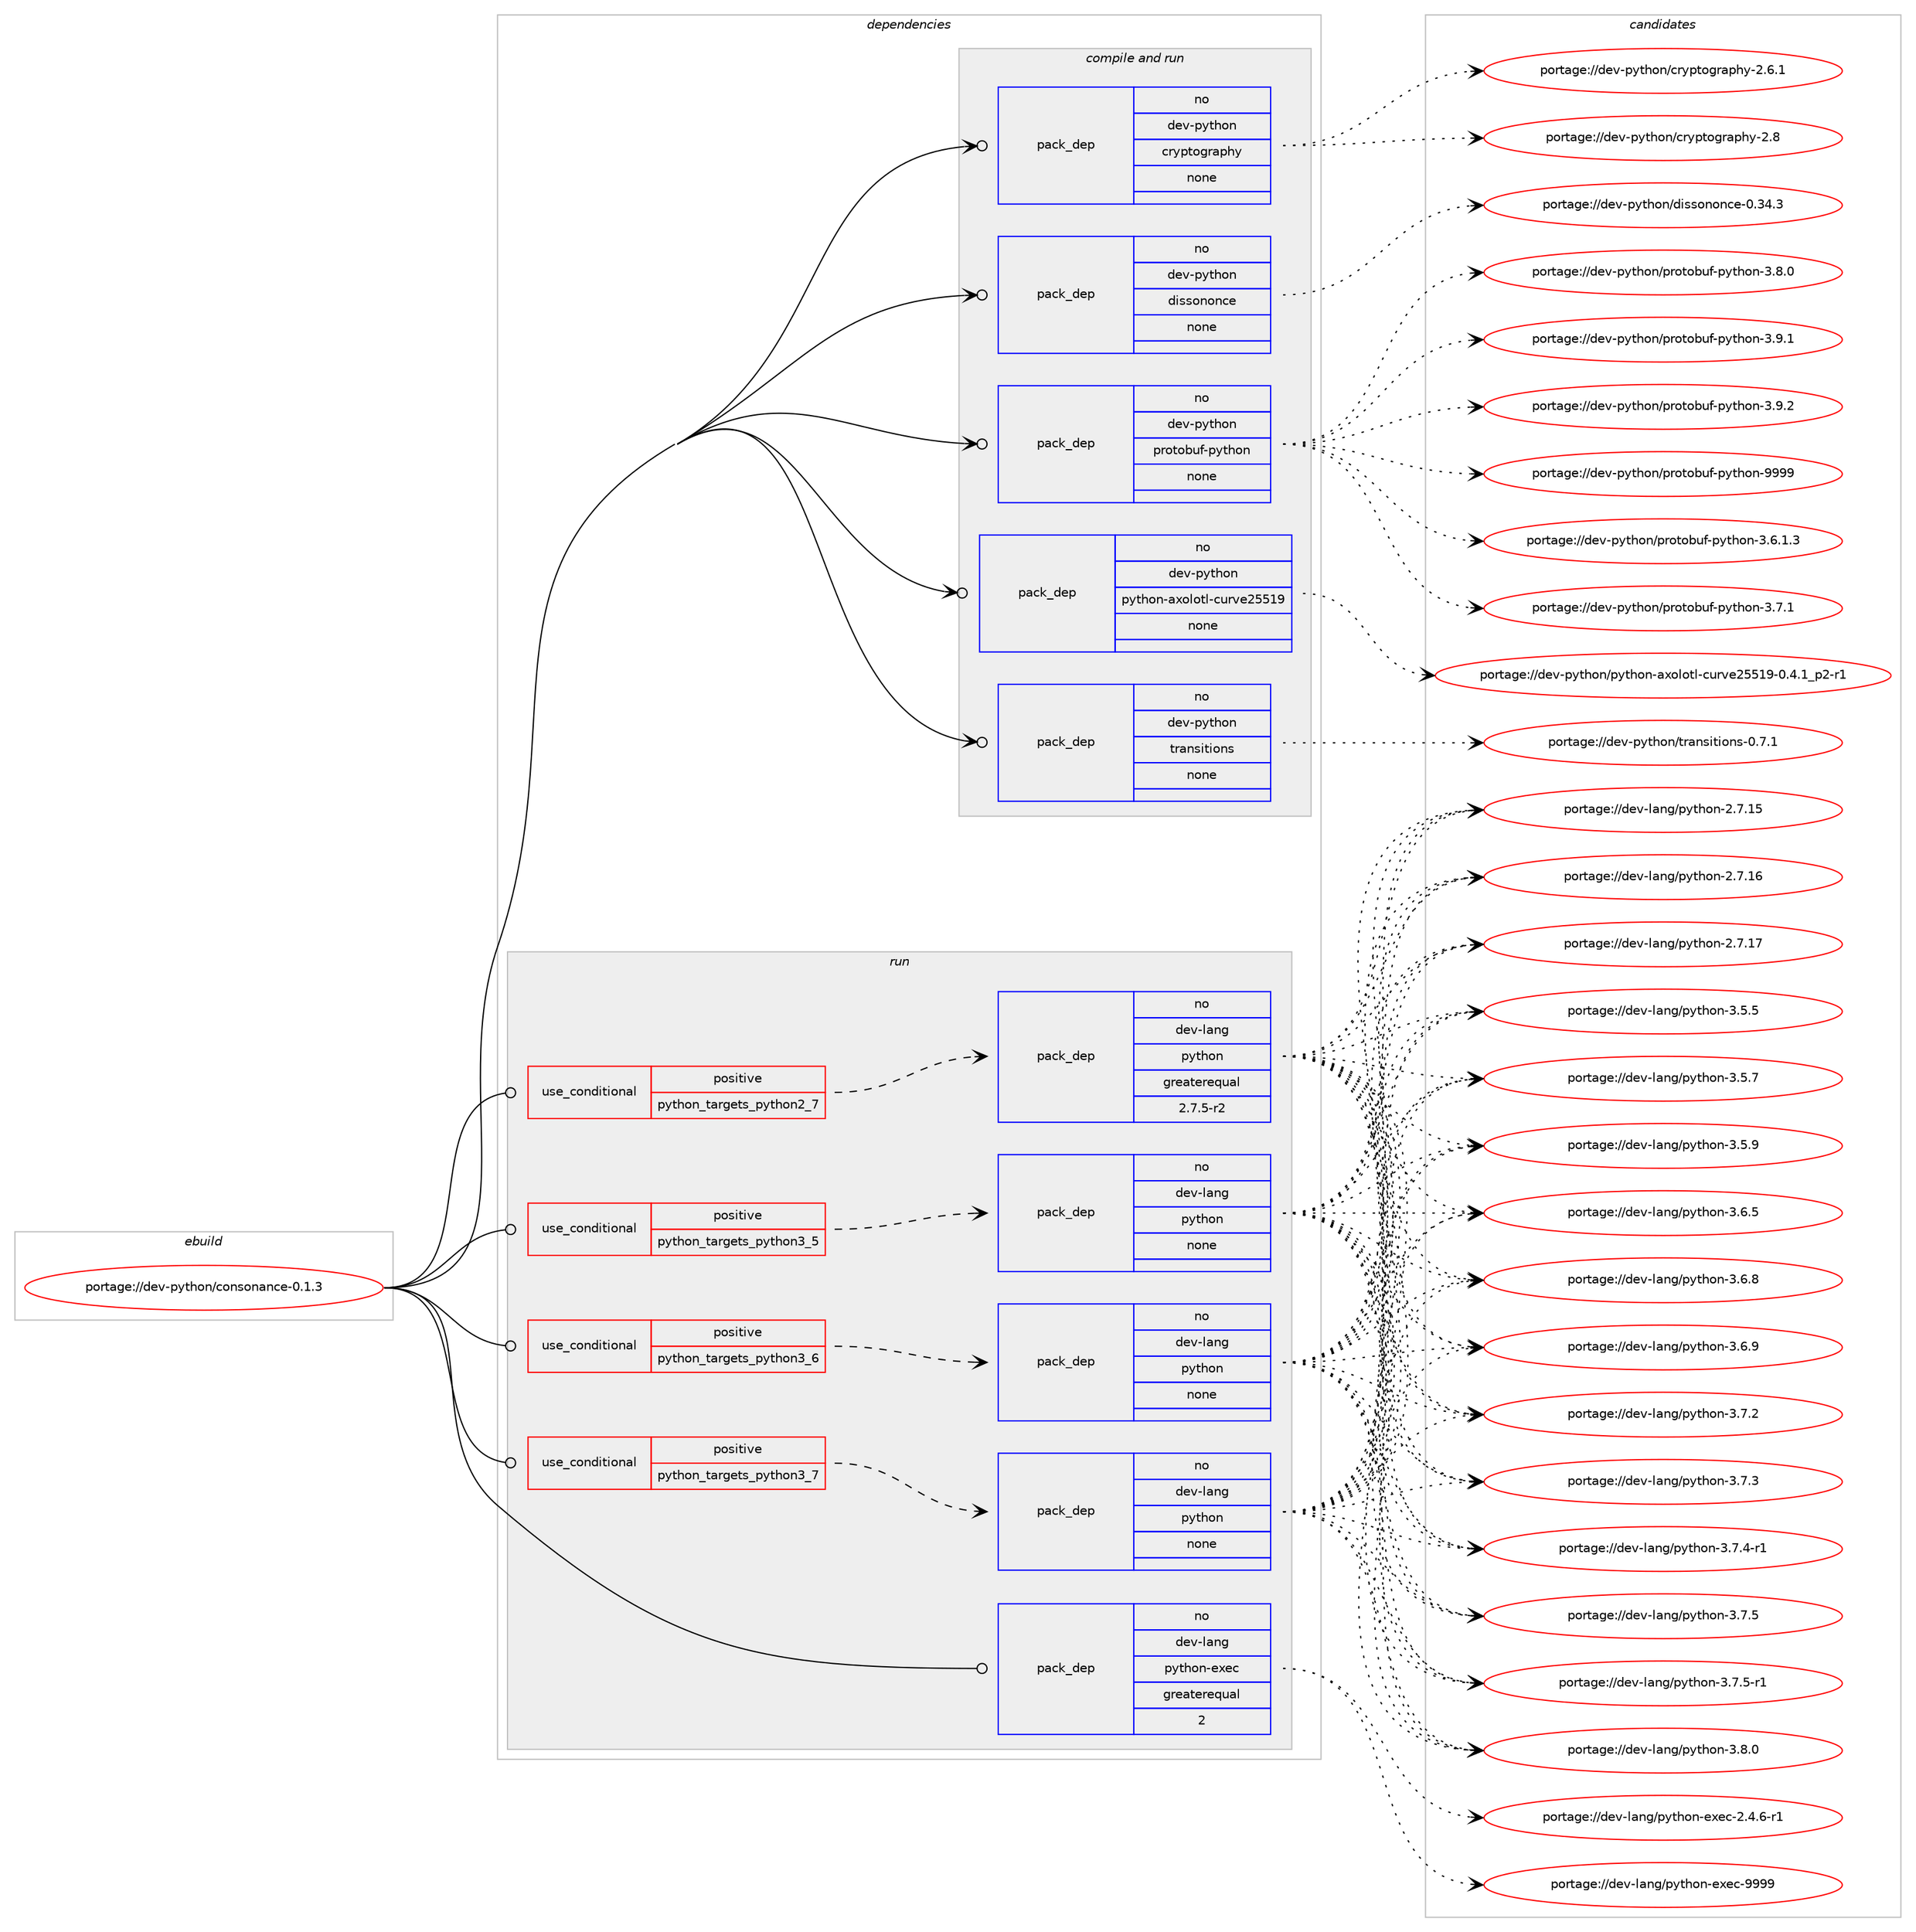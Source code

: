 digraph prolog {

# *************
# Graph options
# *************

newrank=true;
concentrate=true;
compound=true;
graph [rankdir=LR,fontname=Helvetica,fontsize=10,ranksep=1.5];#, ranksep=2.5, nodesep=0.2];
edge  [arrowhead=vee];
node  [fontname=Helvetica,fontsize=10];

# **********
# The ebuild
# **********

subgraph cluster_leftcol {
color=gray;
rank=same;
label=<<i>ebuild</i>>;
id [label="portage://dev-python/consonance-0.1.3", color=red, width=4, href="../dev-python/consonance-0.1.3.svg"];
}

# ****************
# The dependencies
# ****************

subgraph cluster_midcol {
color=gray;
label=<<i>dependencies</i>>;
subgraph cluster_compile {
fillcolor="#eeeeee";
style=filled;
label=<<i>compile</i>>;
}
subgraph cluster_compileandrun {
fillcolor="#eeeeee";
style=filled;
label=<<i>compile and run</i>>;
subgraph pack104393 {
dependency134851 [label=<<TABLE BORDER="0" CELLBORDER="1" CELLSPACING="0" CELLPADDING="4" WIDTH="220"><TR><TD ROWSPAN="6" CELLPADDING="30">pack_dep</TD></TR><TR><TD WIDTH="110">no</TD></TR><TR><TD>dev-python</TD></TR><TR><TD>cryptography</TD></TR><TR><TD>none</TD></TR><TR><TD></TD></TR></TABLE>>, shape=none, color=blue];
}
id:e -> dependency134851:w [weight=20,style="solid",arrowhead="odotvee"];
subgraph pack104394 {
dependency134852 [label=<<TABLE BORDER="0" CELLBORDER="1" CELLSPACING="0" CELLPADDING="4" WIDTH="220"><TR><TD ROWSPAN="6" CELLPADDING="30">pack_dep</TD></TR><TR><TD WIDTH="110">no</TD></TR><TR><TD>dev-python</TD></TR><TR><TD>dissononce</TD></TR><TR><TD>none</TD></TR><TR><TD></TD></TR></TABLE>>, shape=none, color=blue];
}
id:e -> dependency134852:w [weight=20,style="solid",arrowhead="odotvee"];
subgraph pack104395 {
dependency134853 [label=<<TABLE BORDER="0" CELLBORDER="1" CELLSPACING="0" CELLPADDING="4" WIDTH="220"><TR><TD ROWSPAN="6" CELLPADDING="30">pack_dep</TD></TR><TR><TD WIDTH="110">no</TD></TR><TR><TD>dev-python</TD></TR><TR><TD>protobuf-python</TD></TR><TR><TD>none</TD></TR><TR><TD></TD></TR></TABLE>>, shape=none, color=blue];
}
id:e -> dependency134853:w [weight=20,style="solid",arrowhead="odotvee"];
subgraph pack104396 {
dependency134854 [label=<<TABLE BORDER="0" CELLBORDER="1" CELLSPACING="0" CELLPADDING="4" WIDTH="220"><TR><TD ROWSPAN="6" CELLPADDING="30">pack_dep</TD></TR><TR><TD WIDTH="110">no</TD></TR><TR><TD>dev-python</TD></TR><TR><TD>python-axolotl-curve25519</TD></TR><TR><TD>none</TD></TR><TR><TD></TD></TR></TABLE>>, shape=none, color=blue];
}
id:e -> dependency134854:w [weight=20,style="solid",arrowhead="odotvee"];
subgraph pack104397 {
dependency134855 [label=<<TABLE BORDER="0" CELLBORDER="1" CELLSPACING="0" CELLPADDING="4" WIDTH="220"><TR><TD ROWSPAN="6" CELLPADDING="30">pack_dep</TD></TR><TR><TD WIDTH="110">no</TD></TR><TR><TD>dev-python</TD></TR><TR><TD>transitions</TD></TR><TR><TD>none</TD></TR><TR><TD></TD></TR></TABLE>>, shape=none, color=blue];
}
id:e -> dependency134855:w [weight=20,style="solid",arrowhead="odotvee"];
}
subgraph cluster_run {
fillcolor="#eeeeee";
style=filled;
label=<<i>run</i>>;
subgraph cond27148 {
dependency134856 [label=<<TABLE BORDER="0" CELLBORDER="1" CELLSPACING="0" CELLPADDING="4"><TR><TD ROWSPAN="3" CELLPADDING="10">use_conditional</TD></TR><TR><TD>positive</TD></TR><TR><TD>python_targets_python2_7</TD></TR></TABLE>>, shape=none, color=red];
subgraph pack104398 {
dependency134857 [label=<<TABLE BORDER="0" CELLBORDER="1" CELLSPACING="0" CELLPADDING="4" WIDTH="220"><TR><TD ROWSPAN="6" CELLPADDING="30">pack_dep</TD></TR><TR><TD WIDTH="110">no</TD></TR><TR><TD>dev-lang</TD></TR><TR><TD>python</TD></TR><TR><TD>greaterequal</TD></TR><TR><TD>2.7.5-r2</TD></TR></TABLE>>, shape=none, color=blue];
}
dependency134856:e -> dependency134857:w [weight=20,style="dashed",arrowhead="vee"];
}
id:e -> dependency134856:w [weight=20,style="solid",arrowhead="odot"];
subgraph cond27149 {
dependency134858 [label=<<TABLE BORDER="0" CELLBORDER="1" CELLSPACING="0" CELLPADDING="4"><TR><TD ROWSPAN="3" CELLPADDING="10">use_conditional</TD></TR><TR><TD>positive</TD></TR><TR><TD>python_targets_python3_5</TD></TR></TABLE>>, shape=none, color=red];
subgraph pack104399 {
dependency134859 [label=<<TABLE BORDER="0" CELLBORDER="1" CELLSPACING="0" CELLPADDING="4" WIDTH="220"><TR><TD ROWSPAN="6" CELLPADDING="30">pack_dep</TD></TR><TR><TD WIDTH="110">no</TD></TR><TR><TD>dev-lang</TD></TR><TR><TD>python</TD></TR><TR><TD>none</TD></TR><TR><TD></TD></TR></TABLE>>, shape=none, color=blue];
}
dependency134858:e -> dependency134859:w [weight=20,style="dashed",arrowhead="vee"];
}
id:e -> dependency134858:w [weight=20,style="solid",arrowhead="odot"];
subgraph cond27150 {
dependency134860 [label=<<TABLE BORDER="0" CELLBORDER="1" CELLSPACING="0" CELLPADDING="4"><TR><TD ROWSPAN="3" CELLPADDING="10">use_conditional</TD></TR><TR><TD>positive</TD></TR><TR><TD>python_targets_python3_6</TD></TR></TABLE>>, shape=none, color=red];
subgraph pack104400 {
dependency134861 [label=<<TABLE BORDER="0" CELLBORDER="1" CELLSPACING="0" CELLPADDING="4" WIDTH="220"><TR><TD ROWSPAN="6" CELLPADDING="30">pack_dep</TD></TR><TR><TD WIDTH="110">no</TD></TR><TR><TD>dev-lang</TD></TR><TR><TD>python</TD></TR><TR><TD>none</TD></TR><TR><TD></TD></TR></TABLE>>, shape=none, color=blue];
}
dependency134860:e -> dependency134861:w [weight=20,style="dashed",arrowhead="vee"];
}
id:e -> dependency134860:w [weight=20,style="solid",arrowhead="odot"];
subgraph cond27151 {
dependency134862 [label=<<TABLE BORDER="0" CELLBORDER="1" CELLSPACING="0" CELLPADDING="4"><TR><TD ROWSPAN="3" CELLPADDING="10">use_conditional</TD></TR><TR><TD>positive</TD></TR><TR><TD>python_targets_python3_7</TD></TR></TABLE>>, shape=none, color=red];
subgraph pack104401 {
dependency134863 [label=<<TABLE BORDER="0" CELLBORDER="1" CELLSPACING="0" CELLPADDING="4" WIDTH="220"><TR><TD ROWSPAN="6" CELLPADDING="30">pack_dep</TD></TR><TR><TD WIDTH="110">no</TD></TR><TR><TD>dev-lang</TD></TR><TR><TD>python</TD></TR><TR><TD>none</TD></TR><TR><TD></TD></TR></TABLE>>, shape=none, color=blue];
}
dependency134862:e -> dependency134863:w [weight=20,style="dashed",arrowhead="vee"];
}
id:e -> dependency134862:w [weight=20,style="solid",arrowhead="odot"];
subgraph pack104402 {
dependency134864 [label=<<TABLE BORDER="0" CELLBORDER="1" CELLSPACING="0" CELLPADDING="4" WIDTH="220"><TR><TD ROWSPAN="6" CELLPADDING="30">pack_dep</TD></TR><TR><TD WIDTH="110">no</TD></TR><TR><TD>dev-lang</TD></TR><TR><TD>python-exec</TD></TR><TR><TD>greaterequal</TD></TR><TR><TD>2</TD></TR></TABLE>>, shape=none, color=blue];
}
id:e -> dependency134864:w [weight=20,style="solid",arrowhead="odot"];
}
}

# **************
# The candidates
# **************

subgraph cluster_choices {
rank=same;
color=gray;
label=<<i>candidates</i>>;

subgraph choice104393 {
color=black;
nodesep=1;
choiceportage10010111845112121116104111110479911412111211611110311497112104121455046544649 [label="portage://dev-python/cryptography-2.6.1", color=red, width=4,href="../dev-python/cryptography-2.6.1.svg"];
choiceportage1001011184511212111610411111047991141211121161111031149711210412145504656 [label="portage://dev-python/cryptography-2.8", color=red, width=4,href="../dev-python/cryptography-2.8.svg"];
dependency134851:e -> choiceportage10010111845112121116104111110479911412111211611110311497112104121455046544649:w [style=dotted,weight="100"];
dependency134851:e -> choiceportage1001011184511212111610411111047991141211121161111031149711210412145504656:w [style=dotted,weight="100"];
}
subgraph choice104394 {
color=black;
nodesep=1;
choiceportage10010111845112121116104111110471001051151151111101111109910145484651524651 [label="portage://dev-python/dissononce-0.34.3", color=red, width=4,href="../dev-python/dissononce-0.34.3.svg"];
dependency134852:e -> choiceportage10010111845112121116104111110471001051151151111101111109910145484651524651:w [style=dotted,weight="100"];
}
subgraph choice104395 {
color=black;
nodesep=1;
choiceportage100101118451121211161041111104711211411111611198117102451121211161041111104551465446494651 [label="portage://dev-python/protobuf-python-3.6.1.3", color=red, width=4,href="../dev-python/protobuf-python-3.6.1.3.svg"];
choiceportage10010111845112121116104111110471121141111161119811710245112121116104111110455146554649 [label="portage://dev-python/protobuf-python-3.7.1", color=red, width=4,href="../dev-python/protobuf-python-3.7.1.svg"];
choiceportage10010111845112121116104111110471121141111161119811710245112121116104111110455146564648 [label="portage://dev-python/protobuf-python-3.8.0", color=red, width=4,href="../dev-python/protobuf-python-3.8.0.svg"];
choiceportage10010111845112121116104111110471121141111161119811710245112121116104111110455146574649 [label="portage://dev-python/protobuf-python-3.9.1", color=red, width=4,href="../dev-python/protobuf-python-3.9.1.svg"];
choiceportage10010111845112121116104111110471121141111161119811710245112121116104111110455146574650 [label="portage://dev-python/protobuf-python-3.9.2", color=red, width=4,href="../dev-python/protobuf-python-3.9.2.svg"];
choiceportage100101118451121211161041111104711211411111611198117102451121211161041111104557575757 [label="portage://dev-python/protobuf-python-9999", color=red, width=4,href="../dev-python/protobuf-python-9999.svg"];
dependency134853:e -> choiceportage100101118451121211161041111104711211411111611198117102451121211161041111104551465446494651:w [style=dotted,weight="100"];
dependency134853:e -> choiceportage10010111845112121116104111110471121141111161119811710245112121116104111110455146554649:w [style=dotted,weight="100"];
dependency134853:e -> choiceportage10010111845112121116104111110471121141111161119811710245112121116104111110455146564648:w [style=dotted,weight="100"];
dependency134853:e -> choiceportage10010111845112121116104111110471121141111161119811710245112121116104111110455146574649:w [style=dotted,weight="100"];
dependency134853:e -> choiceportage10010111845112121116104111110471121141111161119811710245112121116104111110455146574650:w [style=dotted,weight="100"];
dependency134853:e -> choiceportage100101118451121211161041111104711211411111611198117102451121211161041111104557575757:w [style=dotted,weight="100"];
}
subgraph choice104396 {
color=black;
nodesep=1;
choiceportage100101118451121211161041111104711212111610411111045971201111081111161084599117114118101505353495745484652464995112504511449 [label="portage://dev-python/python-axolotl-curve25519-0.4.1_p2-r1", color=red, width=4,href="../dev-python/python-axolotl-curve25519-0.4.1_p2-r1.svg"];
dependency134854:e -> choiceportage100101118451121211161041111104711212111610411111045971201111081111161084599117114118101505353495745484652464995112504511449:w [style=dotted,weight="100"];
}
subgraph choice104397 {
color=black;
nodesep=1;
choiceportage100101118451121211161041111104711611497110115105116105111110115454846554649 [label="portage://dev-python/transitions-0.7.1", color=red, width=4,href="../dev-python/transitions-0.7.1.svg"];
dependency134855:e -> choiceportage100101118451121211161041111104711611497110115105116105111110115454846554649:w [style=dotted,weight="100"];
}
subgraph choice104398 {
color=black;
nodesep=1;
choiceportage10010111845108971101034711212111610411111045504655464953 [label="portage://dev-lang/python-2.7.15", color=red, width=4,href="../dev-lang/python-2.7.15.svg"];
choiceportage10010111845108971101034711212111610411111045504655464954 [label="portage://dev-lang/python-2.7.16", color=red, width=4,href="../dev-lang/python-2.7.16.svg"];
choiceportage10010111845108971101034711212111610411111045504655464955 [label="portage://dev-lang/python-2.7.17", color=red, width=4,href="../dev-lang/python-2.7.17.svg"];
choiceportage100101118451089711010347112121116104111110455146534653 [label="portage://dev-lang/python-3.5.5", color=red, width=4,href="../dev-lang/python-3.5.5.svg"];
choiceportage100101118451089711010347112121116104111110455146534655 [label="portage://dev-lang/python-3.5.7", color=red, width=4,href="../dev-lang/python-3.5.7.svg"];
choiceportage100101118451089711010347112121116104111110455146534657 [label="portage://dev-lang/python-3.5.9", color=red, width=4,href="../dev-lang/python-3.5.9.svg"];
choiceportage100101118451089711010347112121116104111110455146544653 [label="portage://dev-lang/python-3.6.5", color=red, width=4,href="../dev-lang/python-3.6.5.svg"];
choiceportage100101118451089711010347112121116104111110455146544656 [label="portage://dev-lang/python-3.6.8", color=red, width=4,href="../dev-lang/python-3.6.8.svg"];
choiceportage100101118451089711010347112121116104111110455146544657 [label="portage://dev-lang/python-3.6.9", color=red, width=4,href="../dev-lang/python-3.6.9.svg"];
choiceportage100101118451089711010347112121116104111110455146554650 [label="portage://dev-lang/python-3.7.2", color=red, width=4,href="../dev-lang/python-3.7.2.svg"];
choiceportage100101118451089711010347112121116104111110455146554651 [label="portage://dev-lang/python-3.7.3", color=red, width=4,href="../dev-lang/python-3.7.3.svg"];
choiceportage1001011184510897110103471121211161041111104551465546524511449 [label="portage://dev-lang/python-3.7.4-r1", color=red, width=4,href="../dev-lang/python-3.7.4-r1.svg"];
choiceportage100101118451089711010347112121116104111110455146554653 [label="portage://dev-lang/python-3.7.5", color=red, width=4,href="../dev-lang/python-3.7.5.svg"];
choiceportage1001011184510897110103471121211161041111104551465546534511449 [label="portage://dev-lang/python-3.7.5-r1", color=red, width=4,href="../dev-lang/python-3.7.5-r1.svg"];
choiceportage100101118451089711010347112121116104111110455146564648 [label="portage://dev-lang/python-3.8.0", color=red, width=4,href="../dev-lang/python-3.8.0.svg"];
dependency134857:e -> choiceportage10010111845108971101034711212111610411111045504655464953:w [style=dotted,weight="100"];
dependency134857:e -> choiceportage10010111845108971101034711212111610411111045504655464954:w [style=dotted,weight="100"];
dependency134857:e -> choiceportage10010111845108971101034711212111610411111045504655464955:w [style=dotted,weight="100"];
dependency134857:e -> choiceportage100101118451089711010347112121116104111110455146534653:w [style=dotted,weight="100"];
dependency134857:e -> choiceportage100101118451089711010347112121116104111110455146534655:w [style=dotted,weight="100"];
dependency134857:e -> choiceportage100101118451089711010347112121116104111110455146534657:w [style=dotted,weight="100"];
dependency134857:e -> choiceportage100101118451089711010347112121116104111110455146544653:w [style=dotted,weight="100"];
dependency134857:e -> choiceportage100101118451089711010347112121116104111110455146544656:w [style=dotted,weight="100"];
dependency134857:e -> choiceportage100101118451089711010347112121116104111110455146544657:w [style=dotted,weight="100"];
dependency134857:e -> choiceportage100101118451089711010347112121116104111110455146554650:w [style=dotted,weight="100"];
dependency134857:e -> choiceportage100101118451089711010347112121116104111110455146554651:w [style=dotted,weight="100"];
dependency134857:e -> choiceportage1001011184510897110103471121211161041111104551465546524511449:w [style=dotted,weight="100"];
dependency134857:e -> choiceportage100101118451089711010347112121116104111110455146554653:w [style=dotted,weight="100"];
dependency134857:e -> choiceportage1001011184510897110103471121211161041111104551465546534511449:w [style=dotted,weight="100"];
dependency134857:e -> choiceportage100101118451089711010347112121116104111110455146564648:w [style=dotted,weight="100"];
}
subgraph choice104399 {
color=black;
nodesep=1;
choiceportage10010111845108971101034711212111610411111045504655464953 [label="portage://dev-lang/python-2.7.15", color=red, width=4,href="../dev-lang/python-2.7.15.svg"];
choiceportage10010111845108971101034711212111610411111045504655464954 [label="portage://dev-lang/python-2.7.16", color=red, width=4,href="../dev-lang/python-2.7.16.svg"];
choiceportage10010111845108971101034711212111610411111045504655464955 [label="portage://dev-lang/python-2.7.17", color=red, width=4,href="../dev-lang/python-2.7.17.svg"];
choiceportage100101118451089711010347112121116104111110455146534653 [label="portage://dev-lang/python-3.5.5", color=red, width=4,href="../dev-lang/python-3.5.5.svg"];
choiceportage100101118451089711010347112121116104111110455146534655 [label="portage://dev-lang/python-3.5.7", color=red, width=4,href="../dev-lang/python-3.5.7.svg"];
choiceportage100101118451089711010347112121116104111110455146534657 [label="portage://dev-lang/python-3.5.9", color=red, width=4,href="../dev-lang/python-3.5.9.svg"];
choiceportage100101118451089711010347112121116104111110455146544653 [label="portage://dev-lang/python-3.6.5", color=red, width=4,href="../dev-lang/python-3.6.5.svg"];
choiceportage100101118451089711010347112121116104111110455146544656 [label="portage://dev-lang/python-3.6.8", color=red, width=4,href="../dev-lang/python-3.6.8.svg"];
choiceportage100101118451089711010347112121116104111110455146544657 [label="portage://dev-lang/python-3.6.9", color=red, width=4,href="../dev-lang/python-3.6.9.svg"];
choiceportage100101118451089711010347112121116104111110455146554650 [label="portage://dev-lang/python-3.7.2", color=red, width=4,href="../dev-lang/python-3.7.2.svg"];
choiceportage100101118451089711010347112121116104111110455146554651 [label="portage://dev-lang/python-3.7.3", color=red, width=4,href="../dev-lang/python-3.7.3.svg"];
choiceportage1001011184510897110103471121211161041111104551465546524511449 [label="portage://dev-lang/python-3.7.4-r1", color=red, width=4,href="../dev-lang/python-3.7.4-r1.svg"];
choiceportage100101118451089711010347112121116104111110455146554653 [label="portage://dev-lang/python-3.7.5", color=red, width=4,href="../dev-lang/python-3.7.5.svg"];
choiceportage1001011184510897110103471121211161041111104551465546534511449 [label="portage://dev-lang/python-3.7.5-r1", color=red, width=4,href="../dev-lang/python-3.7.5-r1.svg"];
choiceportage100101118451089711010347112121116104111110455146564648 [label="portage://dev-lang/python-3.8.0", color=red, width=4,href="../dev-lang/python-3.8.0.svg"];
dependency134859:e -> choiceportage10010111845108971101034711212111610411111045504655464953:w [style=dotted,weight="100"];
dependency134859:e -> choiceportage10010111845108971101034711212111610411111045504655464954:w [style=dotted,weight="100"];
dependency134859:e -> choiceportage10010111845108971101034711212111610411111045504655464955:w [style=dotted,weight="100"];
dependency134859:e -> choiceportage100101118451089711010347112121116104111110455146534653:w [style=dotted,weight="100"];
dependency134859:e -> choiceportage100101118451089711010347112121116104111110455146534655:w [style=dotted,weight="100"];
dependency134859:e -> choiceportage100101118451089711010347112121116104111110455146534657:w [style=dotted,weight="100"];
dependency134859:e -> choiceportage100101118451089711010347112121116104111110455146544653:w [style=dotted,weight="100"];
dependency134859:e -> choiceportage100101118451089711010347112121116104111110455146544656:w [style=dotted,weight="100"];
dependency134859:e -> choiceportage100101118451089711010347112121116104111110455146544657:w [style=dotted,weight="100"];
dependency134859:e -> choiceportage100101118451089711010347112121116104111110455146554650:w [style=dotted,weight="100"];
dependency134859:e -> choiceportage100101118451089711010347112121116104111110455146554651:w [style=dotted,weight="100"];
dependency134859:e -> choiceportage1001011184510897110103471121211161041111104551465546524511449:w [style=dotted,weight="100"];
dependency134859:e -> choiceportage100101118451089711010347112121116104111110455146554653:w [style=dotted,weight="100"];
dependency134859:e -> choiceportage1001011184510897110103471121211161041111104551465546534511449:w [style=dotted,weight="100"];
dependency134859:e -> choiceportage100101118451089711010347112121116104111110455146564648:w [style=dotted,weight="100"];
}
subgraph choice104400 {
color=black;
nodesep=1;
choiceportage10010111845108971101034711212111610411111045504655464953 [label="portage://dev-lang/python-2.7.15", color=red, width=4,href="../dev-lang/python-2.7.15.svg"];
choiceportage10010111845108971101034711212111610411111045504655464954 [label="portage://dev-lang/python-2.7.16", color=red, width=4,href="../dev-lang/python-2.7.16.svg"];
choiceportage10010111845108971101034711212111610411111045504655464955 [label="portage://dev-lang/python-2.7.17", color=red, width=4,href="../dev-lang/python-2.7.17.svg"];
choiceportage100101118451089711010347112121116104111110455146534653 [label="portage://dev-lang/python-3.5.5", color=red, width=4,href="../dev-lang/python-3.5.5.svg"];
choiceportage100101118451089711010347112121116104111110455146534655 [label="portage://dev-lang/python-3.5.7", color=red, width=4,href="../dev-lang/python-3.5.7.svg"];
choiceportage100101118451089711010347112121116104111110455146534657 [label="portage://dev-lang/python-3.5.9", color=red, width=4,href="../dev-lang/python-3.5.9.svg"];
choiceportage100101118451089711010347112121116104111110455146544653 [label="portage://dev-lang/python-3.6.5", color=red, width=4,href="../dev-lang/python-3.6.5.svg"];
choiceportage100101118451089711010347112121116104111110455146544656 [label="portage://dev-lang/python-3.6.8", color=red, width=4,href="../dev-lang/python-3.6.8.svg"];
choiceportage100101118451089711010347112121116104111110455146544657 [label="portage://dev-lang/python-3.6.9", color=red, width=4,href="../dev-lang/python-3.6.9.svg"];
choiceportage100101118451089711010347112121116104111110455146554650 [label="portage://dev-lang/python-3.7.2", color=red, width=4,href="../dev-lang/python-3.7.2.svg"];
choiceportage100101118451089711010347112121116104111110455146554651 [label="portage://dev-lang/python-3.7.3", color=red, width=4,href="../dev-lang/python-3.7.3.svg"];
choiceportage1001011184510897110103471121211161041111104551465546524511449 [label="portage://dev-lang/python-3.7.4-r1", color=red, width=4,href="../dev-lang/python-3.7.4-r1.svg"];
choiceportage100101118451089711010347112121116104111110455146554653 [label="portage://dev-lang/python-3.7.5", color=red, width=4,href="../dev-lang/python-3.7.5.svg"];
choiceportage1001011184510897110103471121211161041111104551465546534511449 [label="portage://dev-lang/python-3.7.5-r1", color=red, width=4,href="../dev-lang/python-3.7.5-r1.svg"];
choiceportage100101118451089711010347112121116104111110455146564648 [label="portage://dev-lang/python-3.8.0", color=red, width=4,href="../dev-lang/python-3.8.0.svg"];
dependency134861:e -> choiceportage10010111845108971101034711212111610411111045504655464953:w [style=dotted,weight="100"];
dependency134861:e -> choiceportage10010111845108971101034711212111610411111045504655464954:w [style=dotted,weight="100"];
dependency134861:e -> choiceportage10010111845108971101034711212111610411111045504655464955:w [style=dotted,weight="100"];
dependency134861:e -> choiceportage100101118451089711010347112121116104111110455146534653:w [style=dotted,weight="100"];
dependency134861:e -> choiceportage100101118451089711010347112121116104111110455146534655:w [style=dotted,weight="100"];
dependency134861:e -> choiceportage100101118451089711010347112121116104111110455146534657:w [style=dotted,weight="100"];
dependency134861:e -> choiceportage100101118451089711010347112121116104111110455146544653:w [style=dotted,weight="100"];
dependency134861:e -> choiceportage100101118451089711010347112121116104111110455146544656:w [style=dotted,weight="100"];
dependency134861:e -> choiceportage100101118451089711010347112121116104111110455146544657:w [style=dotted,weight="100"];
dependency134861:e -> choiceportage100101118451089711010347112121116104111110455146554650:w [style=dotted,weight="100"];
dependency134861:e -> choiceportage100101118451089711010347112121116104111110455146554651:w [style=dotted,weight="100"];
dependency134861:e -> choiceportage1001011184510897110103471121211161041111104551465546524511449:w [style=dotted,weight="100"];
dependency134861:e -> choiceportage100101118451089711010347112121116104111110455146554653:w [style=dotted,weight="100"];
dependency134861:e -> choiceportage1001011184510897110103471121211161041111104551465546534511449:w [style=dotted,weight="100"];
dependency134861:e -> choiceportage100101118451089711010347112121116104111110455146564648:w [style=dotted,weight="100"];
}
subgraph choice104401 {
color=black;
nodesep=1;
choiceportage10010111845108971101034711212111610411111045504655464953 [label="portage://dev-lang/python-2.7.15", color=red, width=4,href="../dev-lang/python-2.7.15.svg"];
choiceportage10010111845108971101034711212111610411111045504655464954 [label="portage://dev-lang/python-2.7.16", color=red, width=4,href="../dev-lang/python-2.7.16.svg"];
choiceportage10010111845108971101034711212111610411111045504655464955 [label="portage://dev-lang/python-2.7.17", color=red, width=4,href="../dev-lang/python-2.7.17.svg"];
choiceportage100101118451089711010347112121116104111110455146534653 [label="portage://dev-lang/python-3.5.5", color=red, width=4,href="../dev-lang/python-3.5.5.svg"];
choiceportage100101118451089711010347112121116104111110455146534655 [label="portage://dev-lang/python-3.5.7", color=red, width=4,href="../dev-lang/python-3.5.7.svg"];
choiceportage100101118451089711010347112121116104111110455146534657 [label="portage://dev-lang/python-3.5.9", color=red, width=4,href="../dev-lang/python-3.5.9.svg"];
choiceportage100101118451089711010347112121116104111110455146544653 [label="portage://dev-lang/python-3.6.5", color=red, width=4,href="../dev-lang/python-3.6.5.svg"];
choiceportage100101118451089711010347112121116104111110455146544656 [label="portage://dev-lang/python-3.6.8", color=red, width=4,href="../dev-lang/python-3.6.8.svg"];
choiceportage100101118451089711010347112121116104111110455146544657 [label="portage://dev-lang/python-3.6.9", color=red, width=4,href="../dev-lang/python-3.6.9.svg"];
choiceportage100101118451089711010347112121116104111110455146554650 [label="portage://dev-lang/python-3.7.2", color=red, width=4,href="../dev-lang/python-3.7.2.svg"];
choiceportage100101118451089711010347112121116104111110455146554651 [label="portage://dev-lang/python-3.7.3", color=red, width=4,href="../dev-lang/python-3.7.3.svg"];
choiceportage1001011184510897110103471121211161041111104551465546524511449 [label="portage://dev-lang/python-3.7.4-r1", color=red, width=4,href="../dev-lang/python-3.7.4-r1.svg"];
choiceportage100101118451089711010347112121116104111110455146554653 [label="portage://dev-lang/python-3.7.5", color=red, width=4,href="../dev-lang/python-3.7.5.svg"];
choiceportage1001011184510897110103471121211161041111104551465546534511449 [label="portage://dev-lang/python-3.7.5-r1", color=red, width=4,href="../dev-lang/python-3.7.5-r1.svg"];
choiceportage100101118451089711010347112121116104111110455146564648 [label="portage://dev-lang/python-3.8.0", color=red, width=4,href="../dev-lang/python-3.8.0.svg"];
dependency134863:e -> choiceportage10010111845108971101034711212111610411111045504655464953:w [style=dotted,weight="100"];
dependency134863:e -> choiceportage10010111845108971101034711212111610411111045504655464954:w [style=dotted,weight="100"];
dependency134863:e -> choiceportage10010111845108971101034711212111610411111045504655464955:w [style=dotted,weight="100"];
dependency134863:e -> choiceportage100101118451089711010347112121116104111110455146534653:w [style=dotted,weight="100"];
dependency134863:e -> choiceportage100101118451089711010347112121116104111110455146534655:w [style=dotted,weight="100"];
dependency134863:e -> choiceportage100101118451089711010347112121116104111110455146534657:w [style=dotted,weight="100"];
dependency134863:e -> choiceportage100101118451089711010347112121116104111110455146544653:w [style=dotted,weight="100"];
dependency134863:e -> choiceportage100101118451089711010347112121116104111110455146544656:w [style=dotted,weight="100"];
dependency134863:e -> choiceportage100101118451089711010347112121116104111110455146544657:w [style=dotted,weight="100"];
dependency134863:e -> choiceportage100101118451089711010347112121116104111110455146554650:w [style=dotted,weight="100"];
dependency134863:e -> choiceportage100101118451089711010347112121116104111110455146554651:w [style=dotted,weight="100"];
dependency134863:e -> choiceportage1001011184510897110103471121211161041111104551465546524511449:w [style=dotted,weight="100"];
dependency134863:e -> choiceportage100101118451089711010347112121116104111110455146554653:w [style=dotted,weight="100"];
dependency134863:e -> choiceportage1001011184510897110103471121211161041111104551465546534511449:w [style=dotted,weight="100"];
dependency134863:e -> choiceportage100101118451089711010347112121116104111110455146564648:w [style=dotted,weight="100"];
}
subgraph choice104402 {
color=black;
nodesep=1;
choiceportage10010111845108971101034711212111610411111045101120101994550465246544511449 [label="portage://dev-lang/python-exec-2.4.6-r1", color=red, width=4,href="../dev-lang/python-exec-2.4.6-r1.svg"];
choiceportage10010111845108971101034711212111610411111045101120101994557575757 [label="portage://dev-lang/python-exec-9999", color=red, width=4,href="../dev-lang/python-exec-9999.svg"];
dependency134864:e -> choiceportage10010111845108971101034711212111610411111045101120101994550465246544511449:w [style=dotted,weight="100"];
dependency134864:e -> choiceportage10010111845108971101034711212111610411111045101120101994557575757:w [style=dotted,weight="100"];
}
}

}
